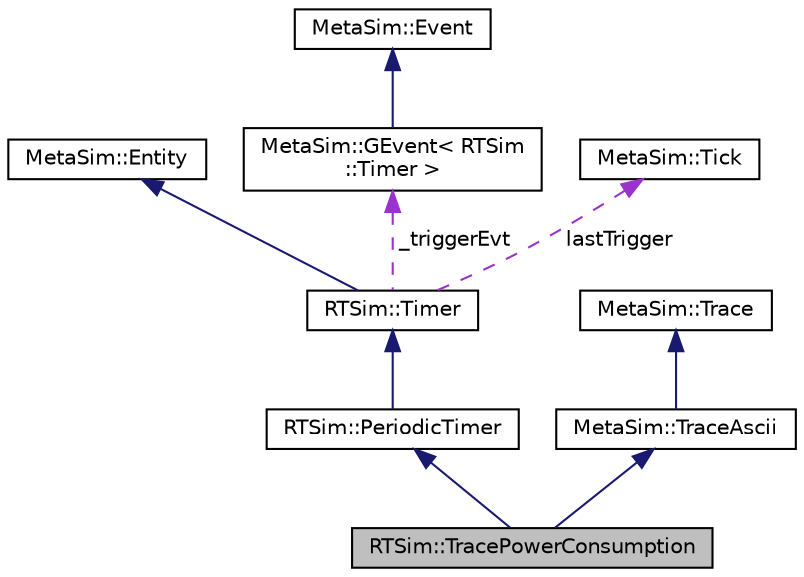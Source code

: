 digraph "RTSim::TracePowerConsumption"
{
  edge [fontname="Helvetica",fontsize="10",labelfontname="Helvetica",labelfontsize="10"];
  node [fontname="Helvetica",fontsize="10",shape=record];
  Node6 [label="RTSim::TracePowerConsumption",height=0.2,width=0.4,color="black", fillcolor="grey75", style="filled", fontcolor="black"];
  Node7 -> Node6 [dir="back",color="midnightblue",fontsize="10",style="solid",fontname="Helvetica"];
  Node7 [label="RTSim::PeriodicTimer",height=0.2,width=0.4,color="black", fillcolor="white", style="filled",URL="$classRTSim_1_1PeriodicTimer.html"];
  Node8 -> Node7 [dir="back",color="midnightblue",fontsize="10",style="solid",fontname="Helvetica"];
  Node8 [label="RTSim::Timer",height=0.2,width=0.4,color="black", fillcolor="white", style="filled",URL="$classRTSim_1_1Timer.html"];
  Node9 -> Node8 [dir="back",color="midnightblue",fontsize="10",style="solid",fontname="Helvetica"];
  Node9 [label="MetaSim::Entity",height=0.2,width=0.4,color="black", fillcolor="white", style="filled",URL="$classMetaSim_1_1Entity.html"];
  Node10 -> Node8 [dir="back",color="darkorchid3",fontsize="10",style="dashed",label=" _triggerEvt" ,fontname="Helvetica"];
  Node10 [label="MetaSim::GEvent\< RTSim\l::Timer \>",height=0.2,width=0.4,color="black", fillcolor="white", style="filled",URL="$classMetaSim_1_1GEvent.html"];
  Node11 -> Node10 [dir="back",color="midnightblue",fontsize="10",style="solid",fontname="Helvetica"];
  Node11 [label="MetaSim::Event",height=0.2,width=0.4,color="black", fillcolor="white", style="filled",URL="$classMetaSim_1_1Event.html"];
  Node12 -> Node8 [dir="back",color="darkorchid3",fontsize="10",style="dashed",label=" lastTrigger" ,fontname="Helvetica"];
  Node12 [label="MetaSim::Tick",height=0.2,width=0.4,color="black", fillcolor="white", style="filled",URL="$classMetaSim_1_1Tick.html"];
  Node13 -> Node6 [dir="back",color="midnightblue",fontsize="10",style="solid",fontname="Helvetica"];
  Node13 [label="MetaSim::TraceAscii",height=0.2,width=0.4,color="black", fillcolor="white", style="filled",URL="$classMetaSim_1_1TraceAscii.html"];
  Node14 -> Node13 [dir="back",color="midnightblue",fontsize="10",style="solid",fontname="Helvetica"];
  Node14 [label="MetaSim::Trace",height=0.2,width=0.4,color="black", fillcolor="white", style="filled",URL="$classMetaSim_1_1Trace.html"];
}
